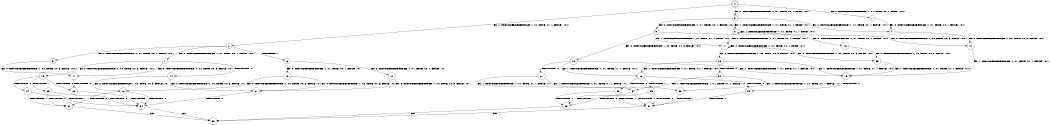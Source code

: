 digraph BCG {
size = "7, 10.5";
center = TRUE;
node [shape = circle];
0 [peripheries = 2];
0 -> 1 [label = "EX !0 !ATOMIC_EXCH_BRANCH (1, +1, TRUE, +0, 1, TRUE) !:0:1:"];
0 -> 2 [label = "EX !1 !ATOMIC_EXCH_BRANCH (1, +1, TRUE, +1, 1, FALSE) !:0:1:"];
0 -> 3 [label = "EX !0 !ATOMIC_EXCH_BRANCH (1, +1, TRUE, +0, 1, TRUE) !:0:1:"];
1 -> 4 [label = "EX !0 !ATOMIC_EXCH_BRANCH (1, +1, TRUE, +0, 1, FALSE) !:0:1:"];
2 -> 5 [label = "EX !0 !ATOMIC_EXCH_BRANCH (1, +1, TRUE, +0, 1, FALSE) !:0:1:"];
2 -> 6 [label = "TERMINATE !1"];
2 -> 7 [label = "EX !0 !ATOMIC_EXCH_BRANCH (1, +1, TRUE, +0, 1, FALSE) !:0:1:"];
3 -> 4 [label = "EX !0 !ATOMIC_EXCH_BRANCH (1, +1, TRUE, +0, 1, FALSE) !:0:1:"];
3 -> 8 [label = "EX !1 !ATOMIC_EXCH_BRANCH (1, +1, TRUE, +1, 1, TRUE) !:0:1:"];
3 -> 9 [label = "EX !0 !ATOMIC_EXCH_BRANCH (1, +1, TRUE, +0, 1, FALSE) !:0:1:"];
4 -> 10 [label = "EX !0 !ATOMIC_EXCH_BRANCH (1, +0, TRUE, +0, 3, FALSE) !:0:1:"];
5 -> 11 [label = "EX !0 !ATOMIC_EXCH_BRANCH (1, +0, TRUE, +0, 3, FALSE) !:0:1:"];
6 -> 12 [label = "EX !0 !ATOMIC_EXCH_BRANCH (1, +1, TRUE, +0, 1, FALSE) !:0:"];
6 -> 13 [label = "EX !0 !ATOMIC_EXCH_BRANCH (1, +1, TRUE, +0, 1, FALSE) !:0:"];
7 -> 11 [label = "EX !0 !ATOMIC_EXCH_BRANCH (1, +0, TRUE, +0, 3, FALSE) !:0:1:"];
7 -> 14 [label = "TERMINATE !1"];
7 -> 15 [label = "EX !0 !ATOMIC_EXCH_BRANCH (1, +0, TRUE, +0, 3, FALSE) !:0:1:"];
8 -> 16 [label = "EX !0 !ATOMIC_EXCH_BRANCH (1, +1, TRUE, +0, 1, FALSE) !:0:1:"];
8 -> 8 [label = "EX !1 !ATOMIC_EXCH_BRANCH (1, +1, TRUE, +1, 1, TRUE) !:0:1:"];
8 -> 17 [label = "EX !0 !ATOMIC_EXCH_BRANCH (1, +1, TRUE, +0, 1, FALSE) !:0:1:"];
9 -> 10 [label = "EX !0 !ATOMIC_EXCH_BRANCH (1, +0, TRUE, +0, 3, FALSE) !:0:1:"];
9 -> 17 [label = "EX !1 !ATOMIC_EXCH_BRANCH (1, +1, TRUE, +1, 1, TRUE) !:0:1:"];
9 -> 18 [label = "EX !0 !ATOMIC_EXCH_BRANCH (1, +0, TRUE, +0, 3, FALSE) !:0:1:"];
10 -> 19 [label = "EX !1 !ATOMIC_EXCH_BRANCH (1, +1, TRUE, +1, 1, FALSE) !:0:1:"];
11 -> 20 [label = "TERMINATE !0"];
12 -> 21 [label = "EX !0 !ATOMIC_EXCH_BRANCH (1, +0, TRUE, +0, 3, FALSE) !:0:"];
13 -> 21 [label = "EX !0 !ATOMIC_EXCH_BRANCH (1, +0, TRUE, +0, 3, FALSE) !:0:"];
13 -> 22 [label = "EX !0 !ATOMIC_EXCH_BRANCH (1, +0, TRUE, +0, 3, FALSE) !:0:"];
14 -> 21 [label = "EX !0 !ATOMIC_EXCH_BRANCH (1, +0, TRUE, +0, 3, FALSE) !:0:"];
14 -> 22 [label = "EX !0 !ATOMIC_EXCH_BRANCH (1, +0, TRUE, +0, 3, FALSE) !:0:"];
15 -> 20 [label = "TERMINATE !0"];
15 -> 23 [label = "TERMINATE !1"];
15 -> 24 [label = "TERMINATE !0"];
16 -> 25 [label = "EX !0 !ATOMIC_EXCH_BRANCH (1, +0, TRUE, +0, 3, FALSE) !:0:1:"];
17 -> 25 [label = "EX !0 !ATOMIC_EXCH_BRANCH (1, +0, TRUE, +0, 3, FALSE) !:0:1:"];
17 -> 17 [label = "EX !1 !ATOMIC_EXCH_BRANCH (1, +1, TRUE, +1, 1, TRUE) !:0:1:"];
17 -> 26 [label = "EX !0 !ATOMIC_EXCH_BRANCH (1, +0, TRUE, +0, 3, FALSE) !:0:1:"];
18 -> 19 [label = "EX !1 !ATOMIC_EXCH_BRANCH (1, +1, TRUE, +1, 1, FALSE) !:0:1:"];
18 -> 27 [label = "TERMINATE !0"];
18 -> 28 [label = "EX !1 !ATOMIC_EXCH_BRANCH (1, +1, TRUE, +1, 1, FALSE) !:0:1:"];
19 -> 29 [label = "TERMINATE !0"];
20 -> 30 [label = "TERMINATE !1"];
21 -> 30 [label = "TERMINATE !0"];
22 -> 30 [label = "TERMINATE !0"];
22 -> 31 [label = "TERMINATE !0"];
23 -> 30 [label = "TERMINATE !0"];
23 -> 31 [label = "TERMINATE !0"];
24 -> 30 [label = "TERMINATE !1"];
24 -> 31 [label = "TERMINATE !1"];
25 -> 19 [label = "EX !1 !ATOMIC_EXCH_BRANCH (1, +1, TRUE, +1, 1, FALSE) !:0:1:"];
26 -> 19 [label = "EX !1 !ATOMIC_EXCH_BRANCH (1, +1, TRUE, +1, 1, FALSE) !:0:1:"];
26 -> 32 [label = "TERMINATE !0"];
26 -> 28 [label = "EX !1 !ATOMIC_EXCH_BRANCH (1, +1, TRUE, +1, 1, FALSE) !:0:1:"];
27 -> 33 [label = "EX !1 !ATOMIC_EXCH_BRANCH (1, +1, TRUE, +1, 1, FALSE) !:1:"];
27 -> 34 [label = "EX !1 !ATOMIC_EXCH_BRANCH (1, +1, TRUE, +1, 1, FALSE) !:1:"];
28 -> 29 [label = "TERMINATE !0"];
28 -> 35 [label = "TERMINATE !1"];
28 -> 36 [label = "TERMINATE !0"];
29 -> 37 [label = "TERMINATE !1"];
30 -> 38 [label = "exit"];
31 -> 38 [label = "exit"];
32 -> 33 [label = "EX !1 !ATOMIC_EXCH_BRANCH (1, +1, TRUE, +1, 1, FALSE) !:1:"];
32 -> 34 [label = "EX !1 !ATOMIC_EXCH_BRANCH (1, +1, TRUE, +1, 1, FALSE) !:1:"];
33 -> 37 [label = "TERMINATE !1"];
34 -> 37 [label = "TERMINATE !1"];
34 -> 39 [label = "TERMINATE !1"];
35 -> 37 [label = "TERMINATE !0"];
35 -> 39 [label = "TERMINATE !0"];
36 -> 37 [label = "TERMINATE !1"];
36 -> 39 [label = "TERMINATE !1"];
37 -> 38 [label = "exit"];
39 -> 38 [label = "exit"];
}
